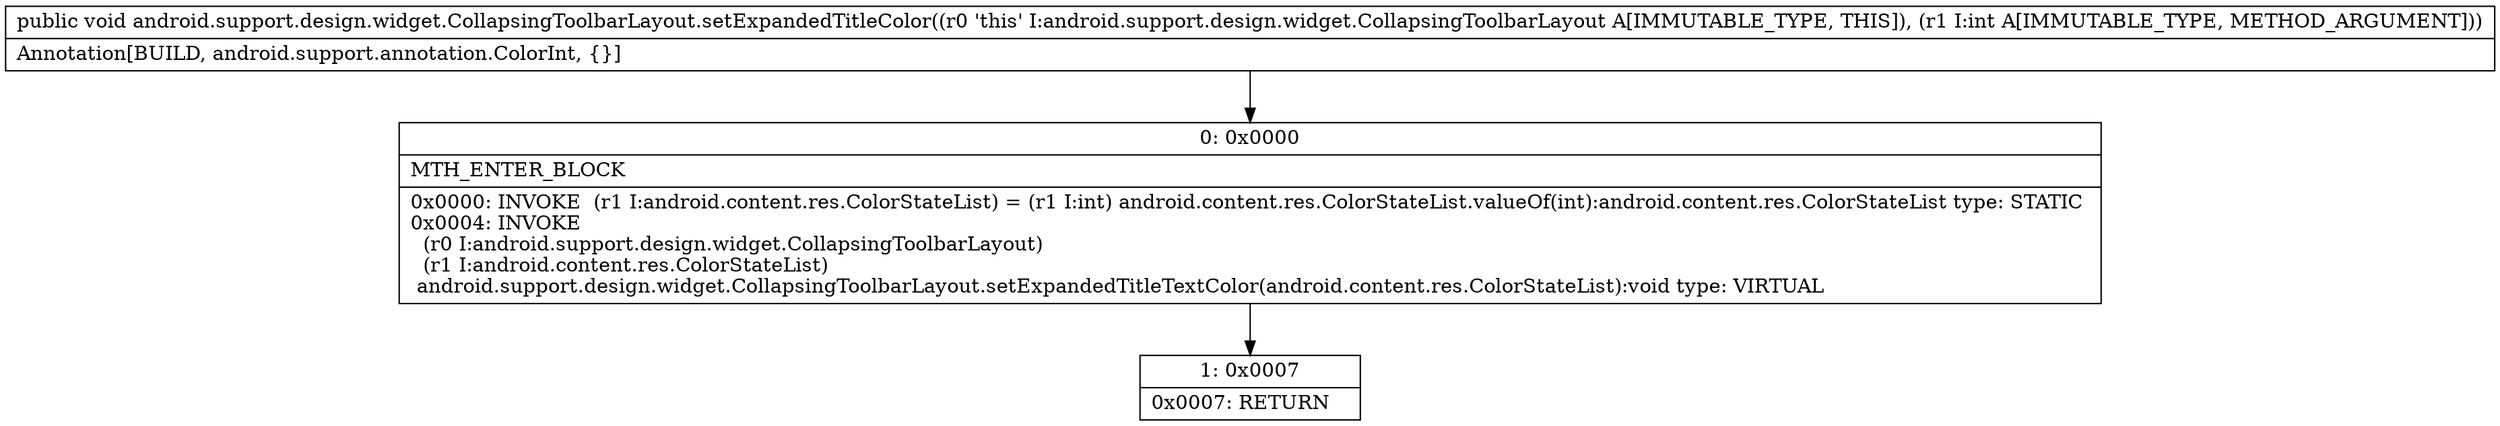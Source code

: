 digraph "CFG forandroid.support.design.widget.CollapsingToolbarLayout.setExpandedTitleColor(I)V" {
Node_0 [shape=record,label="{0\:\ 0x0000|MTH_ENTER_BLOCK\l|0x0000: INVOKE  (r1 I:android.content.res.ColorStateList) = (r1 I:int) android.content.res.ColorStateList.valueOf(int):android.content.res.ColorStateList type: STATIC \l0x0004: INVOKE  \l  (r0 I:android.support.design.widget.CollapsingToolbarLayout)\l  (r1 I:android.content.res.ColorStateList)\l android.support.design.widget.CollapsingToolbarLayout.setExpandedTitleTextColor(android.content.res.ColorStateList):void type: VIRTUAL \l}"];
Node_1 [shape=record,label="{1\:\ 0x0007|0x0007: RETURN   \l}"];
MethodNode[shape=record,label="{public void android.support.design.widget.CollapsingToolbarLayout.setExpandedTitleColor((r0 'this' I:android.support.design.widget.CollapsingToolbarLayout A[IMMUTABLE_TYPE, THIS]), (r1 I:int A[IMMUTABLE_TYPE, METHOD_ARGUMENT]))  | Annotation[BUILD, android.support.annotation.ColorInt, \{\}]\l}"];
MethodNode -> Node_0;
Node_0 -> Node_1;
}

